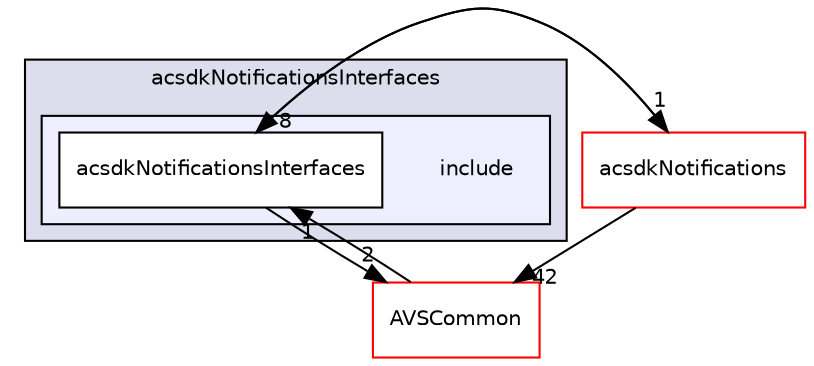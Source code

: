 digraph "/workplace/avs-device-sdk/capabilities/Notifications/acsdkNotificationsInterfaces/include" {
  compound=true
  node [ fontsize="10", fontname="Helvetica"];
  edge [ labelfontsize="10", labelfontname="Helvetica"];
  subgraph clusterdir_32457a92ec50e6583d325bd5e2d9f88d {
    graph [ bgcolor="#ddddee", pencolor="black", label="acsdkNotificationsInterfaces" fontname="Helvetica", fontsize="10", URL="dir_32457a92ec50e6583d325bd5e2d9f88d.html"]
  subgraph clusterdir_f60dd2b7d7cb2452d3a6784289949d48 {
    graph [ bgcolor="#eeeeff", pencolor="black", label="" URL="dir_f60dd2b7d7cb2452d3a6784289949d48.html"];
    dir_f60dd2b7d7cb2452d3a6784289949d48 [shape=plaintext label="include"];
    dir_e27db32a7efc9fad35fedaaf3651dced [shape=box label="acsdkNotificationsInterfaces" color="black" fillcolor="white" style="filled" URL="dir_e27db32a7efc9fad35fedaaf3651dced.html"];
  }
  }
  dir_c561697a2a7f13e0483afc1a192409a3 [shape=box label="acsdkNotifications" fillcolor="white" style="filled" color="red" URL="dir_c561697a2a7f13e0483afc1a192409a3.html"];
  dir_13e65effb2bde530b17b3d5eefcd0266 [shape=box label="AVSCommon" fillcolor="white" style="filled" color="red" URL="dir_13e65effb2bde530b17b3d5eefcd0266.html"];
  dir_e27db32a7efc9fad35fedaaf3651dced->dir_c561697a2a7f13e0483afc1a192409a3 [headlabel="1", labeldistance=1.5 headhref="dir_000318_000135.html"];
  dir_e27db32a7efc9fad35fedaaf3651dced->dir_13e65effb2bde530b17b3d5eefcd0266 [headlabel="2", labeldistance=1.5 headhref="dir_000318_000017.html"];
  dir_c561697a2a7f13e0483afc1a192409a3->dir_e27db32a7efc9fad35fedaaf3651dced [headlabel="8", labeldistance=1.5 headhref="dir_000135_000318.html"];
  dir_c561697a2a7f13e0483afc1a192409a3->dir_13e65effb2bde530b17b3d5eefcd0266 [headlabel="42", labeldistance=1.5 headhref="dir_000135_000017.html"];
  dir_13e65effb2bde530b17b3d5eefcd0266->dir_e27db32a7efc9fad35fedaaf3651dced [headlabel="1", labeldistance=1.5 headhref="dir_000017_000318.html"];
}
